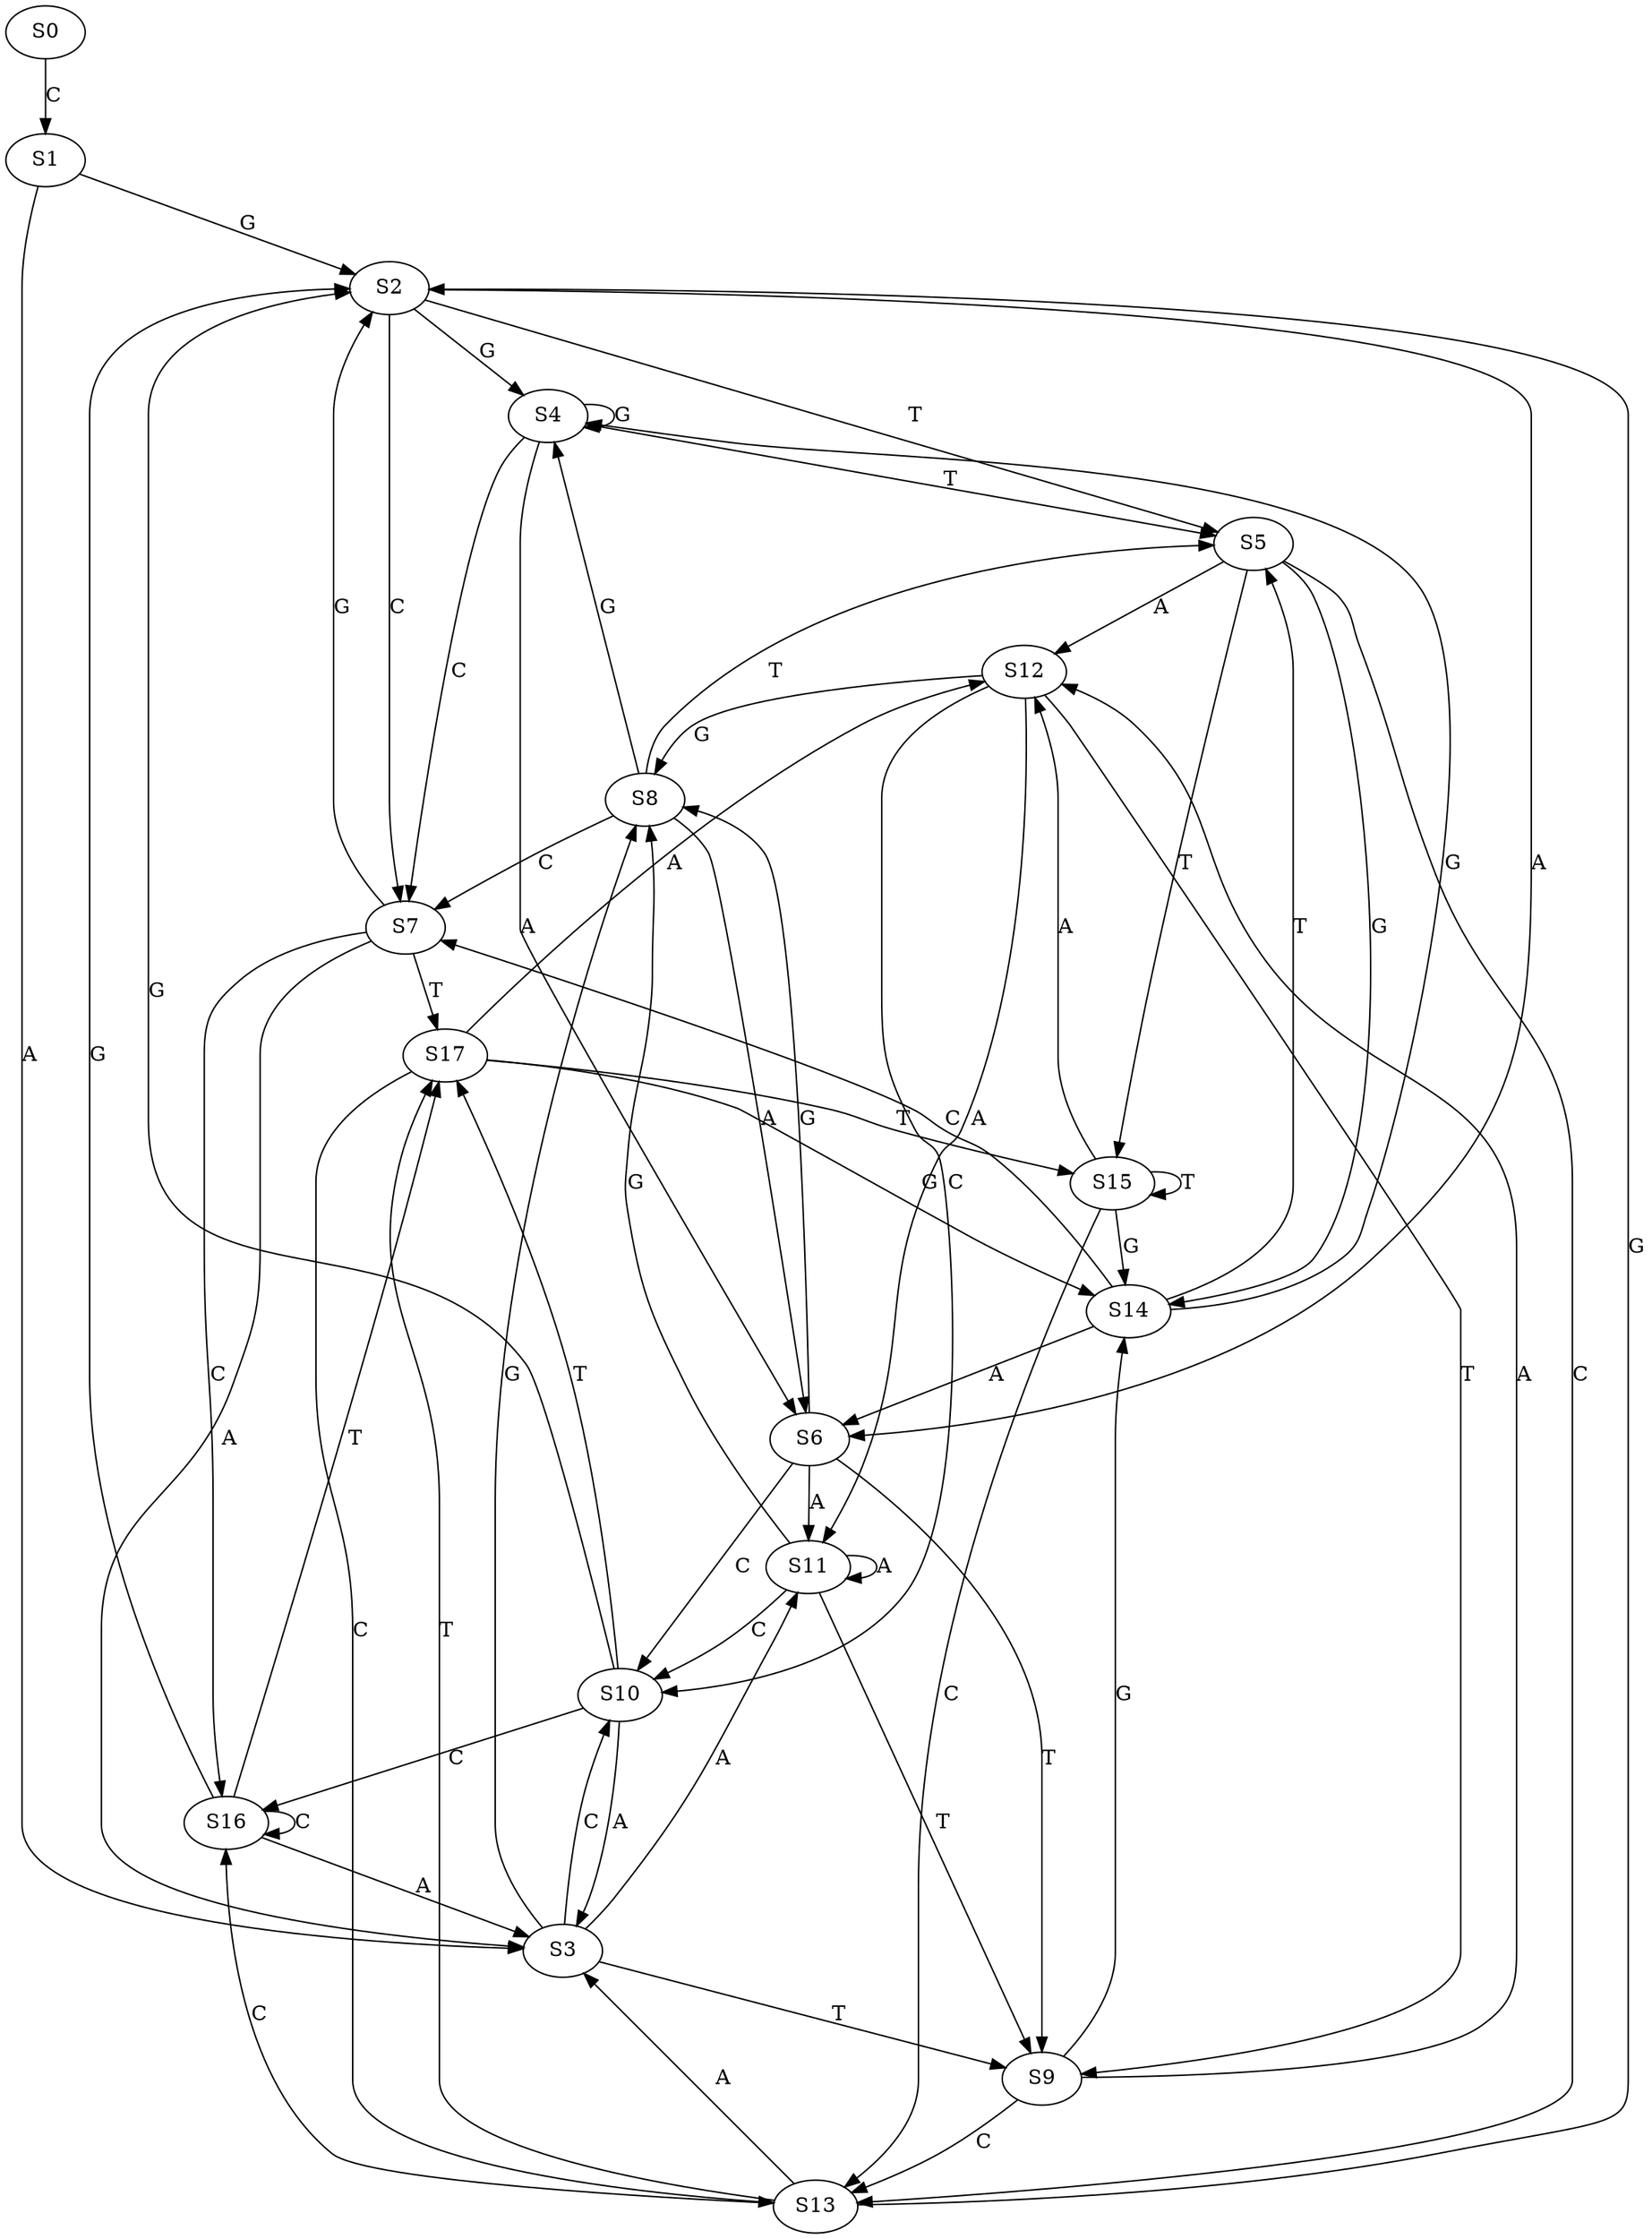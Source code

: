 strict digraph  {
	S0 -> S1 [ label = C ];
	S1 -> S2 [ label = G ];
	S1 -> S3 [ label = A ];
	S2 -> S4 [ label = G ];
	S2 -> S5 [ label = T ];
	S2 -> S6 [ label = A ];
	S2 -> S7 [ label = C ];
	S3 -> S8 [ label = G ];
	S3 -> S9 [ label = T ];
	S3 -> S10 [ label = C ];
	S3 -> S11 [ label = A ];
	S4 -> S6 [ label = A ];
	S4 -> S5 [ label = T ];
	S4 -> S4 [ label = G ];
	S4 -> S7 [ label = C ];
	S5 -> S12 [ label = A ];
	S5 -> S13 [ label = C ];
	S5 -> S14 [ label = G ];
	S5 -> S15 [ label = T ];
	S6 -> S8 [ label = G ];
	S6 -> S11 [ label = A ];
	S6 -> S10 [ label = C ];
	S6 -> S9 [ label = T ];
	S7 -> S16 [ label = C ];
	S7 -> S17 [ label = T ];
	S7 -> S2 [ label = G ];
	S7 -> S3 [ label = A ];
	S8 -> S5 [ label = T ];
	S8 -> S4 [ label = G ];
	S8 -> S6 [ label = A ];
	S8 -> S7 [ label = C ];
	S9 -> S12 [ label = A ];
	S9 -> S13 [ label = C ];
	S9 -> S14 [ label = G ];
	S10 -> S3 [ label = A ];
	S10 -> S17 [ label = T ];
	S10 -> S16 [ label = C ];
	S10 -> S2 [ label = G ];
	S11 -> S9 [ label = T ];
	S11 -> S10 [ label = C ];
	S11 -> S8 [ label = G ];
	S11 -> S11 [ label = A ];
	S12 -> S8 [ label = G ];
	S12 -> S9 [ label = T ];
	S12 -> S11 [ label = A ];
	S12 -> S10 [ label = C ];
	S13 -> S17 [ label = T ];
	S13 -> S2 [ label = G ];
	S13 -> S16 [ label = C ];
	S13 -> S3 [ label = A ];
	S14 -> S6 [ label = A ];
	S14 -> S5 [ label = T ];
	S14 -> S7 [ label = C ];
	S14 -> S4 [ label = G ];
	S15 -> S13 [ label = C ];
	S15 -> S12 [ label = A ];
	S15 -> S14 [ label = G ];
	S15 -> S15 [ label = T ];
	S16 -> S2 [ label = G ];
	S16 -> S16 [ label = C ];
	S16 -> S3 [ label = A ];
	S16 -> S17 [ label = T ];
	S17 -> S14 [ label = G ];
	S17 -> S13 [ label = C ];
	S17 -> S12 [ label = A ];
	S17 -> S15 [ label = T ];
}
